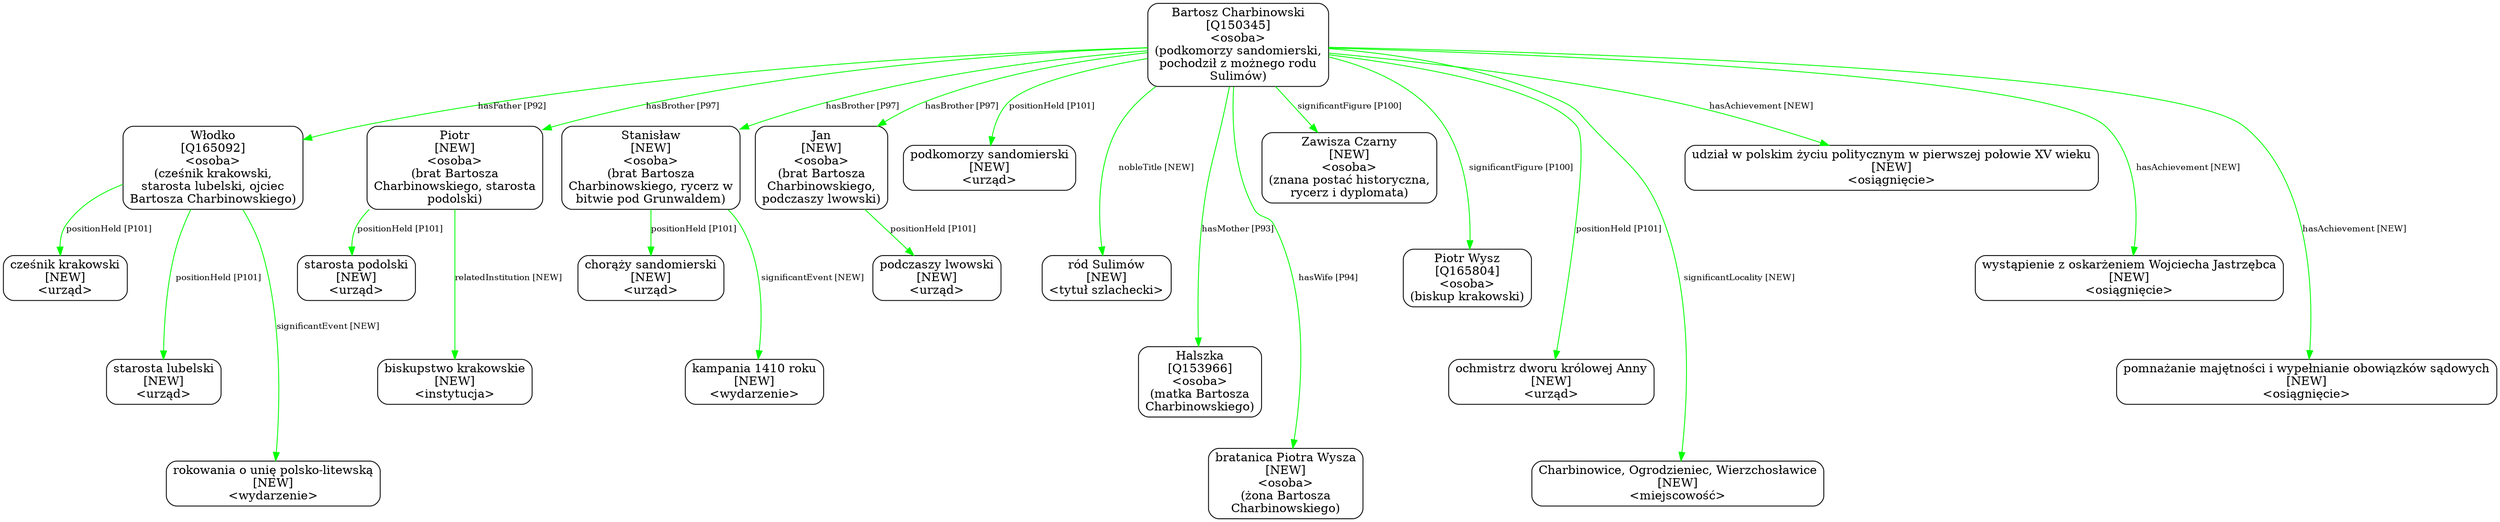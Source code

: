 digraph {
	node [shape=box,
		style=rounded
	];
	edge [fontsize=10];
	"Bartosz Charbinowski
[Q150345]
<osoba>
(podkomorzy sandomierski,
pochodził z możnego rodu
Sulimów)"	[color=black,
		label="Bartosz Charbinowski
[Q150345]
<osoba>
(podkomorzy sandomierski,
pochodził z możnego rodu
Sulimów)"];
	"Włodko
[Q165092]
<osoba>
(cześnik krakowski,
starosta lubelski, ojciec
Bartosza Charbinowskiego)"	[color=black,
		label="Włodko
[Q165092]
<osoba>
(cześnik krakowski,
starosta lubelski, ojciec
Bartosza Charbinowskiego)"];
	"Bartosz Charbinowski
[Q150345]
<osoba>
(podkomorzy sandomierski,
pochodził z możnego rodu
Sulimów)" -> "Włodko
[Q165092]
<osoba>
(cześnik krakowski,
starosta lubelski, ojciec
Bartosza Charbinowskiego)"	[color=green,
		label="hasFather [P92]"];
	"Piotr
[NEW]
<osoba>
(brat Bartosza
Charbinowskiego, starosta
podolski)"	[color=black,
		label="Piotr
[NEW]
<osoba>
(brat Bartosza
Charbinowskiego, starosta
podolski)"];
	"Bartosz Charbinowski
[Q150345]
<osoba>
(podkomorzy sandomierski,
pochodził z możnego rodu
Sulimów)" -> "Piotr
[NEW]
<osoba>
(brat Bartosza
Charbinowskiego, starosta
podolski)"	[color=green,
		label="hasBrother [P97]"];
	"Stanisław
[NEW]
<osoba>
(brat Bartosza
Charbinowskiego, rycerz w
bitwie pod Grunwaldem)"	[color=black,
		label="Stanisław
[NEW]
<osoba>
(brat Bartosza
Charbinowskiego, rycerz w
bitwie pod Grunwaldem)"];
	"Bartosz Charbinowski
[Q150345]
<osoba>
(podkomorzy sandomierski,
pochodził z możnego rodu
Sulimów)" -> "Stanisław
[NEW]
<osoba>
(brat Bartosza
Charbinowskiego, rycerz w
bitwie pod Grunwaldem)"	[color=green,
		label="hasBrother [P97]"];
	"Jan
[NEW]
<osoba>
(brat Bartosza
Charbinowskiego,
podczaszy lwowski)"	[color=black,
		label="Jan
[NEW]
<osoba>
(brat Bartosza
Charbinowskiego,
podczaszy lwowski)"];
	"Bartosz Charbinowski
[Q150345]
<osoba>
(podkomorzy sandomierski,
pochodził z możnego rodu
Sulimów)" -> "Jan
[NEW]
<osoba>
(brat Bartosza
Charbinowskiego,
podczaszy lwowski)"	[color=green,
		label="hasBrother [P97]"];
	"Bartosz Charbinowski
[Q150345]
<osoba>
(podkomorzy sandomierski,
pochodził z możnego rodu
Sulimów)" -> "podkomorzy sandomierski
[NEW]
<urząd>"	[color=green,
		label="positionHeld [P101]",
		minlen=1];
	"Bartosz Charbinowski
[Q150345]
<osoba>
(podkomorzy sandomierski,
pochodził z możnego rodu
Sulimów)" -> "ród Sulimów
[NEW]
<tytuł szlachecki>"	[color=green,
		label="nobleTitle [NEW]",
		minlen=2];
	"Bartosz Charbinowski
[Q150345]
<osoba>
(podkomorzy sandomierski,
pochodził z możnego rodu
Sulimów)" -> "Halszka
[Q153966]
<osoba>
(matka Bartosza
Charbinowskiego)"	[color=green,
		label="hasMother [P93]",
		minlen=3];
	"Bartosz Charbinowski
[Q150345]
<osoba>
(podkomorzy sandomierski,
pochodził z możnego rodu
Sulimów)" -> "bratanica Piotra Wysza
[NEW]
<osoba>
(żona Bartosza
Charbinowskiego)"	[color=green,
		label="hasWife [P94]",
		minlen=4];
	"Bartosz Charbinowski
[Q150345]
<osoba>
(podkomorzy sandomierski,
pochodził z możnego rodu
Sulimów)" -> "Zawisza Czarny
[NEW]
<osoba>
(znana postać historyczna,
rycerz i dyplomata)"	[color=green,
		label="significantFigure [P100]",
		minlen=1];
	"Bartosz Charbinowski
[Q150345]
<osoba>
(podkomorzy sandomierski,
pochodził z możnego rodu
Sulimów)" -> "Piotr Wysz
[Q165804]
<osoba>
(biskup krakowski)"	[color=green,
		label="significantFigure [P100]",
		minlen=2];
	"Bartosz Charbinowski
[Q150345]
<osoba>
(podkomorzy sandomierski,
pochodził z możnego rodu
Sulimów)" -> "ochmistrz dworu królowej Anny
[NEW]
<urząd>"	[color=green,
		label="positionHeld [P101]",
		minlen=3];
	"Bartosz Charbinowski
[Q150345]
<osoba>
(podkomorzy sandomierski,
pochodził z możnego rodu
Sulimów)" -> "Charbinowice, Ogrodzieniec, Wierzchosławice
[NEW]
<miejscowość>"	[color=green,
		label="significantLocality [NEW]",
		minlen=4];
	"Bartosz Charbinowski
[Q150345]
<osoba>
(podkomorzy sandomierski,
pochodził z możnego rodu
Sulimów)" -> "udział w polskim życiu politycznym w pierwszej połowie XV wieku
[NEW]
<osiągnięcie>"	[color=green,
		label="hasAchievement [NEW]",
		minlen=1];
	"Bartosz Charbinowski
[Q150345]
<osoba>
(podkomorzy sandomierski,
pochodził z możnego rodu
Sulimów)" -> "wystąpienie z oskarżeniem Wojciecha Jastrzębca
[NEW]
<osiągnięcie>"	[color=green,
		label="hasAchievement [NEW]",
		minlen=2];
	"Bartosz Charbinowski
[Q150345]
<osoba>
(podkomorzy sandomierski,
pochodził z możnego rodu
Sulimów)" -> "pomnażanie majętności i wypełnianie obowiązków sądowych
[NEW]
<osiągnięcie>"	[color=green,
		label="hasAchievement [NEW]",
		minlen=3];
	"Włodko
[Q165092]
<osoba>
(cześnik krakowski,
starosta lubelski, ojciec
Bartosza Charbinowskiego)" -> "cześnik krakowski
[NEW]
<urząd>"	[color=green,
		label="positionHeld [P101]",
		minlen=1];
	"Włodko
[Q165092]
<osoba>
(cześnik krakowski,
starosta lubelski, ojciec
Bartosza Charbinowskiego)" -> "starosta lubelski
[NEW]
<urząd>"	[color=green,
		label="positionHeld [P101]",
		minlen=2];
	"Włodko
[Q165092]
<osoba>
(cześnik krakowski,
starosta lubelski, ojciec
Bartosza Charbinowskiego)" -> "rokowania o unię polsko-litewską
[NEW]
<wydarzenie>"	[color=green,
		label="significantEvent [NEW]",
		minlen=3];
	"Piotr
[NEW]
<osoba>
(brat Bartosza
Charbinowskiego, starosta
podolski)" -> "starosta podolski
[NEW]
<urząd>"	[color=green,
		label="positionHeld [P101]",
		minlen=1];
	"Piotr
[NEW]
<osoba>
(brat Bartosza
Charbinowskiego, starosta
podolski)" -> "biskupstwo krakowskie
[NEW]
<instytucja>"	[color=green,
		label="relatedInstitution [NEW]",
		minlen=2];
	"Stanisław
[NEW]
<osoba>
(brat Bartosza
Charbinowskiego, rycerz w
bitwie pod Grunwaldem)" -> "chorąży sandomierski
[NEW]
<urząd>"	[color=green,
		label="positionHeld [P101]",
		minlen=1];
	"Stanisław
[NEW]
<osoba>
(brat Bartosza
Charbinowskiego, rycerz w
bitwie pod Grunwaldem)" -> "kampania 1410 roku
[NEW]
<wydarzenie>"	[color=green,
		label="significantEvent [NEW]",
		minlen=2];
	"Jan
[NEW]
<osoba>
(brat Bartosza
Charbinowskiego,
podczaszy lwowski)" -> "podczaszy lwowski
[NEW]
<urząd>"	[color=green,
		label="positionHeld [P101]",
		minlen=1];
}
